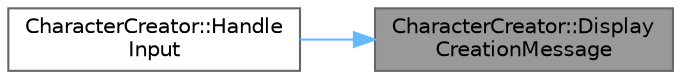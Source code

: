digraph "CharacterCreator::DisplayCreationMessage"
{
 // LATEX_PDF_SIZE
  bgcolor="transparent";
  edge [fontname=Helvetica,fontsize=10,labelfontname=Helvetica,labelfontsize=10];
  node [fontname=Helvetica,fontsize=10,shape=box,height=0.2,width=0.4];
  rankdir="RL";
  Node1 [id="Node000001",label="CharacterCreator::Display\lCreationMessage",height=0.2,width=0.4,color="gray40", fillcolor="grey60", style="filled", fontcolor="black",tooltip="Displays a message on the character creation screen."];
  Node1 -> Node2 [id="edge2_Node000001_Node000002",dir="back",color="steelblue1",style="solid",tooltip=" "];
  Node2 [id="Node000002",label="CharacterCreator::Handle\lInput",height=0.2,width=0.4,color="grey40", fillcolor="white", style="filled",URL="$class_character_creator.html#a6968353aaa3a5616e1797eca641ffa97",tooltip="Handles the user input in the character creator state."];
}

